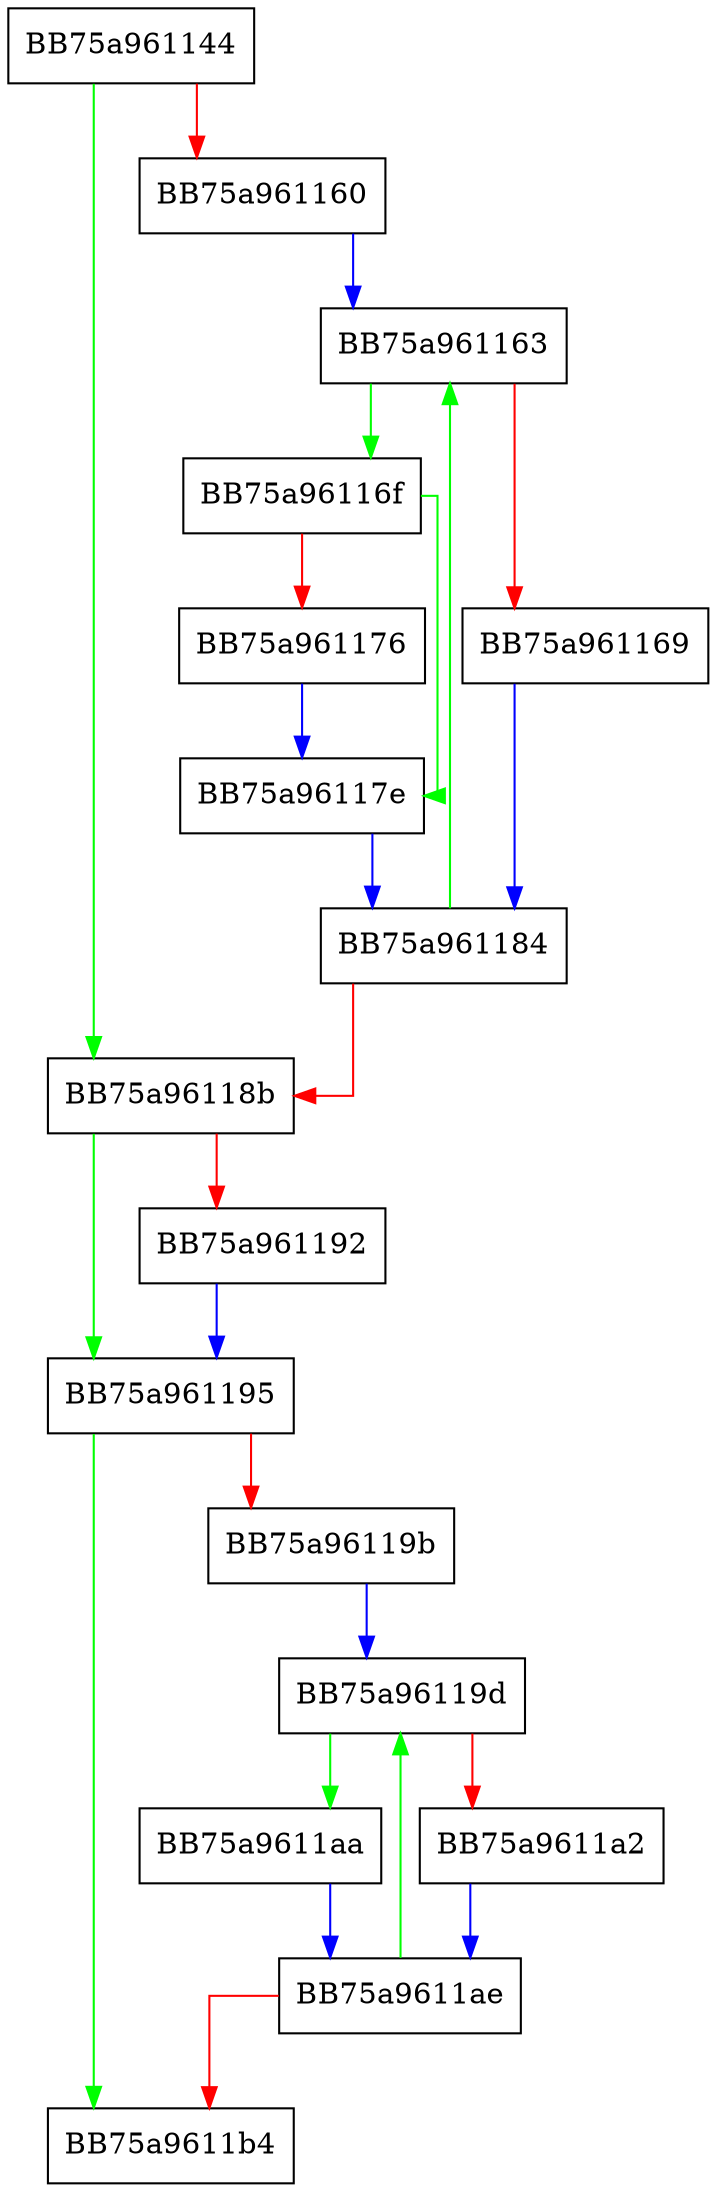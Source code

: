 digraph erase {
  node [shape="box"];
  graph [splines=ortho];
  BB75a961144 -> BB75a96118b [color="green"];
  BB75a961144 -> BB75a961160 [color="red"];
  BB75a961160 -> BB75a961163 [color="blue"];
  BB75a961163 -> BB75a96116f [color="green"];
  BB75a961163 -> BB75a961169 [color="red"];
  BB75a961169 -> BB75a961184 [color="blue"];
  BB75a96116f -> BB75a96117e [color="green"];
  BB75a96116f -> BB75a961176 [color="red"];
  BB75a961176 -> BB75a96117e [color="blue"];
  BB75a96117e -> BB75a961184 [color="blue"];
  BB75a961184 -> BB75a961163 [color="green"];
  BB75a961184 -> BB75a96118b [color="red"];
  BB75a96118b -> BB75a961195 [color="green"];
  BB75a96118b -> BB75a961192 [color="red"];
  BB75a961192 -> BB75a961195 [color="blue"];
  BB75a961195 -> BB75a9611b4 [color="green"];
  BB75a961195 -> BB75a96119b [color="red"];
  BB75a96119b -> BB75a96119d [color="blue"];
  BB75a96119d -> BB75a9611aa [color="green"];
  BB75a96119d -> BB75a9611a2 [color="red"];
  BB75a9611a2 -> BB75a9611ae [color="blue"];
  BB75a9611aa -> BB75a9611ae [color="blue"];
  BB75a9611ae -> BB75a96119d [color="green"];
  BB75a9611ae -> BB75a9611b4 [color="red"];
}